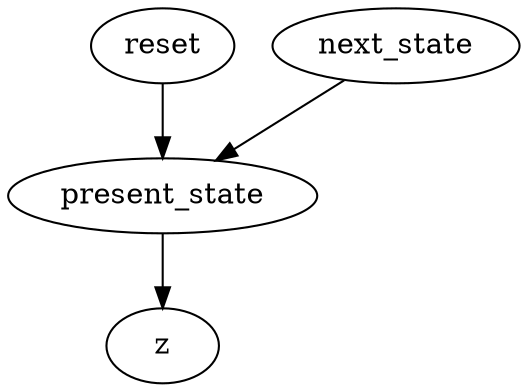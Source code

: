 strict digraph "" {
	reset -> present_state	[weight=2.0];
	present_state -> z	[weight=1.0];
	next_state -> present_state	[weight=1.0];
}
